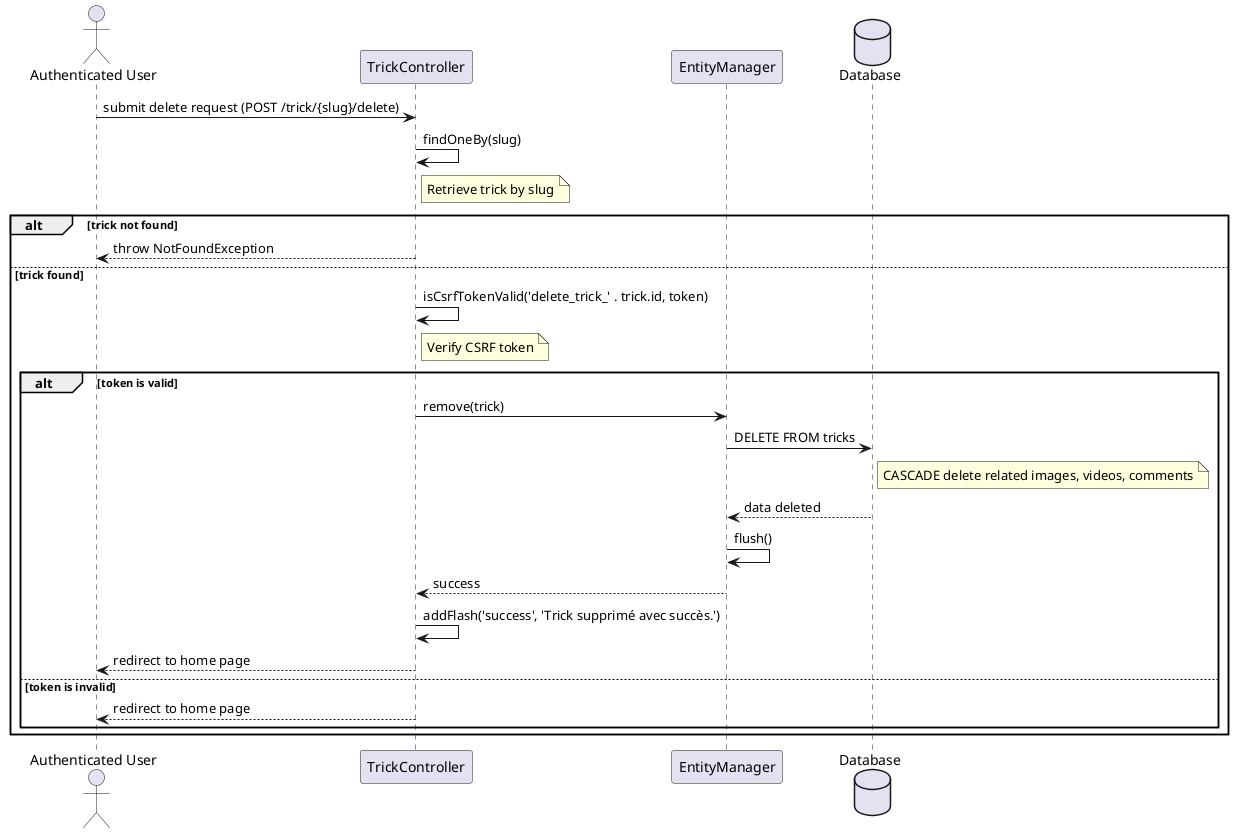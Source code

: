 @startuml
actor "Authenticated User" as User
participant "TrickController" as TC
participant "EntityManager" as EM
database "Database" as DB

User -> TC: submit delete request (POST /trick/{slug}/delete)
TC -> TC: findOneBy(slug)
note right of TC: Retrieve trick by slug

alt trick not found
    TC --> User: throw NotFoundException
else trick found
    TC -> TC: isCsrfTokenValid('delete_trick_' . trick.id, token)
    note right of TC: Verify CSRF token

    alt token is valid
        TC -> EM: remove(trick)
        EM -> DB: DELETE FROM tricks
        note right of DB: CASCADE delete related images, videos, comments

        DB --> EM: data deleted
        EM -> EM: flush()
        EM --> TC: success

        TC -> TC: addFlash('success', 'Trick supprimé avec succès.')
        TC --> User: redirect to home page
    else token is invalid
        TC --> User: redirect to home page
    end
end
@enduml
